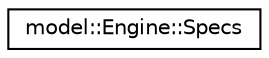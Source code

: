 digraph "Graphical Class Hierarchy"
{
 // LATEX_PDF_SIZE
  edge [fontname="Helvetica",fontsize="10",labelfontname="Helvetica",labelfontsize="10"];
  node [fontname="Helvetica",fontsize="10",shape=record];
  rankdir="LR";
  Node0 [label="model::Engine::Specs",height=0.2,width=0.4,color="black", fillcolor="white", style="filled",URL="$structmodel_1_1Engine_1_1Specs.html",tooltip=" "];
}
